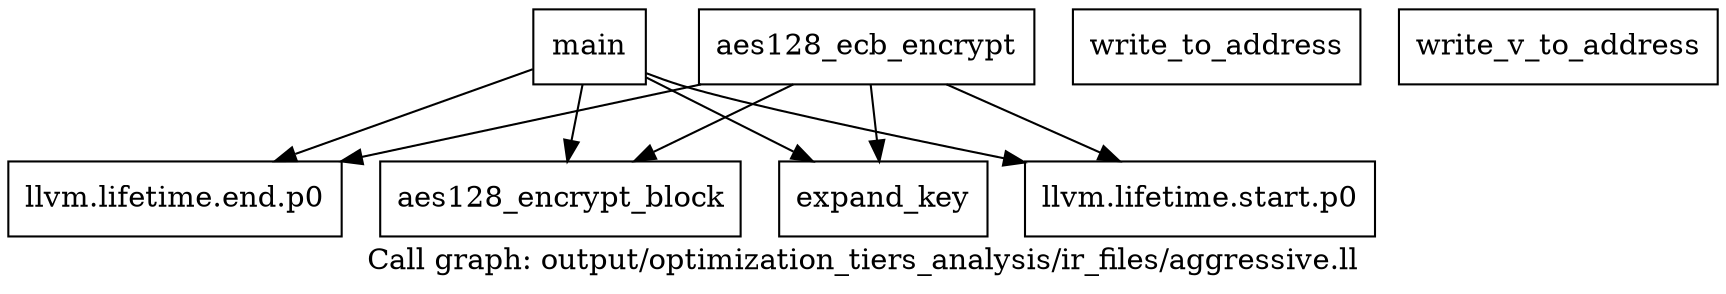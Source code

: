digraph "Call graph: output/optimization_tiers_analysis/ir_files/aggressive.ll" {
	label="Call graph: output/optimization_tiers_analysis/ir_files/aggressive.ll";

	Node0x29be46c0 [shape=record,label="{expand_key}"];
	Node0x29be39c0 [shape=record,label="{llvm.lifetime.start.p0}"];
	Node0x29be3720 [shape=record,label="{llvm.lifetime.end.p0}"];
	Node0x29be3360 [shape=record,label="{aes128_encrypt_block}"];
	Node0x29be26a0 [shape=record,label="{main}"];
	Node0x29be26a0 -> Node0x29be39c0;
	Node0x29be26a0 -> Node0x29be3720;
	Node0x29be26a0 -> Node0x29be46c0;
	Node0x29be26a0 -> Node0x29be3360;
	Node0x29be30c0 [shape=record,label="{aes128_ecb_encrypt}"];
	Node0x29be30c0 -> Node0x29be39c0;
	Node0x29be30c0 -> Node0x29be46c0;
	Node0x29be30c0 -> Node0x29be3720;
	Node0x29be30c0 -> Node0x29be3360;
	Node0x29be2d00 [shape=record,label="{write_to_address}"];
	Node0x29be2a60 [shape=record,label="{write_v_to_address}"];
}
